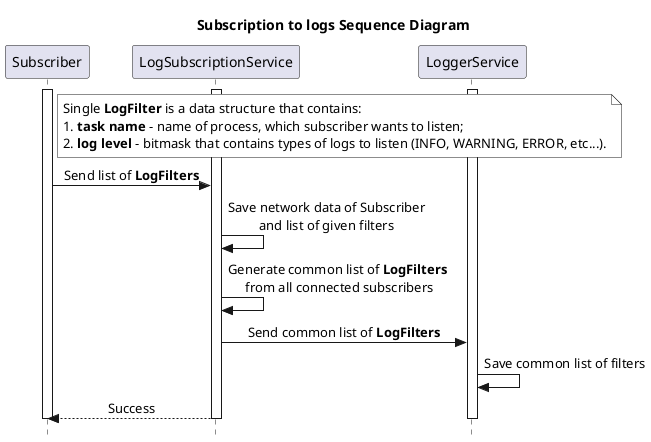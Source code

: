 @startuml Logger Subscription Sequence

skinparam Style strictuml
skinparam SequenceMessageAlign center
hide empty description
title Subscription to logs Sequence Diagram

participant Subscriber as sub
participant LogSubscriptionService as subservice
participant LoggerService as logservice

note right of sub #FFFFFF
    Single **LogFilter** is a data structure that contains:
    # **task name** - name of process, which subscriber wants to listen;
    # **log level** - bitmask that contains types of logs to listen (INFO, WARNING, ERROR, etc...).
end note

activate sub
activate subservice
activate logservice

sub -> subservice : Send list of **LogFilters**
subservice -> subservice : Save network data of Subscriber\nand list of given filters
subservice -> subservice : Generate common list of **LogFilters** \nfrom all connected subscribers 
subservice -> logservice : Send common list of **LogFilters**
logservice -> logservice : Save common list of filters

subservice --> sub : Success

deactivate sub
deactivate subservice
deactivate logservice

@enduml